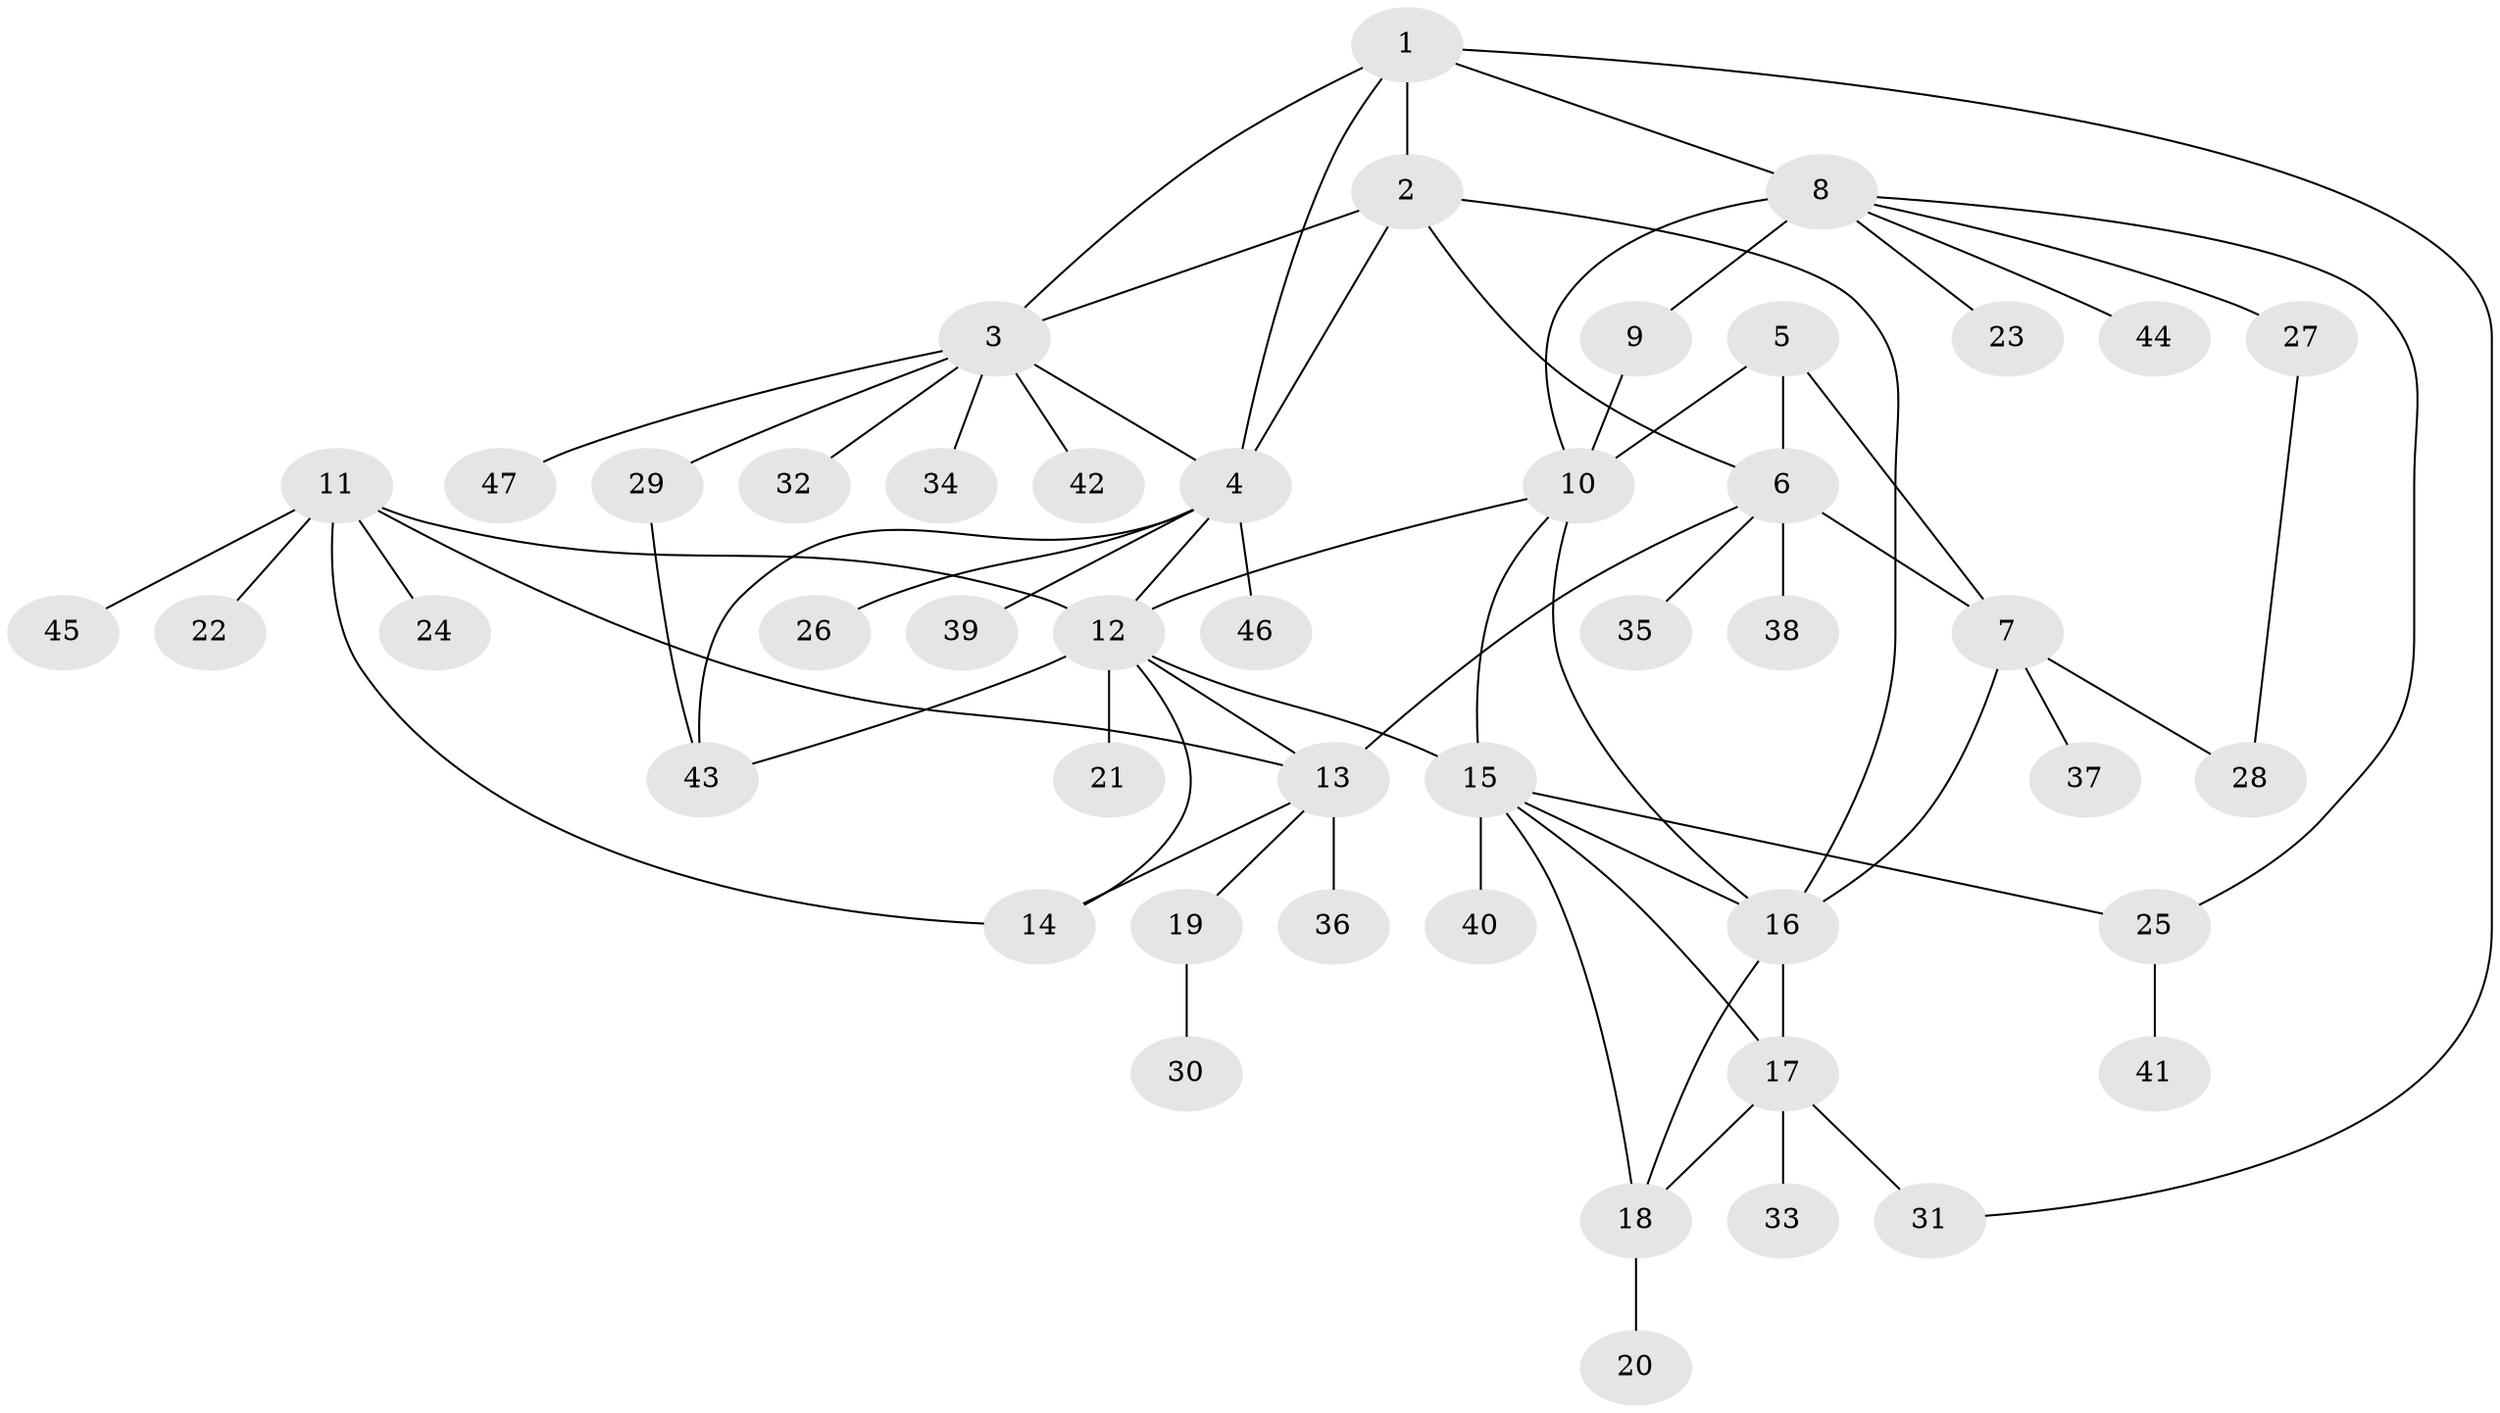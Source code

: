 // original degree distribution, {8: 0.021505376344086023, 5: 0.053763440860215055, 9: 0.053763440860215055, 4: 0.03225806451612903, 6: 0.021505376344086023, 7: 0.03225806451612903, 16: 0.010752688172043012, 3: 0.043010752688172046, 1: 0.6129032258064516, 2: 0.11827956989247312}
// Generated by graph-tools (version 1.1) at 2025/37/03/09/25 02:37:10]
// undirected, 47 vertices, 69 edges
graph export_dot {
graph [start="1"]
  node [color=gray90,style=filled];
  1;
  2;
  3;
  4;
  5;
  6;
  7;
  8;
  9;
  10;
  11;
  12;
  13;
  14;
  15;
  16;
  17;
  18;
  19;
  20;
  21;
  22;
  23;
  24;
  25;
  26;
  27;
  28;
  29;
  30;
  31;
  32;
  33;
  34;
  35;
  36;
  37;
  38;
  39;
  40;
  41;
  42;
  43;
  44;
  45;
  46;
  47;
  1 -- 2 [weight=3.0];
  1 -- 3 [weight=1.0];
  1 -- 4 [weight=1.0];
  1 -- 8 [weight=1.0];
  1 -- 31 [weight=1.0];
  2 -- 3 [weight=1.0];
  2 -- 4 [weight=1.0];
  2 -- 6 [weight=1.0];
  2 -- 16 [weight=1.0];
  3 -- 4 [weight=1.0];
  3 -- 29 [weight=1.0];
  3 -- 32 [weight=1.0];
  3 -- 34 [weight=1.0];
  3 -- 42 [weight=1.0];
  3 -- 47 [weight=1.0];
  4 -- 12 [weight=1.0];
  4 -- 26 [weight=1.0];
  4 -- 39 [weight=1.0];
  4 -- 43 [weight=1.0];
  4 -- 46 [weight=1.0];
  5 -- 6 [weight=1.0];
  5 -- 7 [weight=6.0];
  5 -- 10 [weight=1.0];
  6 -- 7 [weight=2.0];
  6 -- 13 [weight=1.0];
  6 -- 35 [weight=1.0];
  6 -- 38 [weight=1.0];
  7 -- 16 [weight=1.0];
  7 -- 28 [weight=1.0];
  7 -- 37 [weight=1.0];
  8 -- 9 [weight=1.0];
  8 -- 10 [weight=2.0];
  8 -- 23 [weight=1.0];
  8 -- 25 [weight=1.0];
  8 -- 27 [weight=1.0];
  8 -- 44 [weight=1.0];
  9 -- 10 [weight=4.0];
  10 -- 12 [weight=1.0];
  10 -- 15 [weight=1.0];
  10 -- 16 [weight=1.0];
  11 -- 12 [weight=1.0];
  11 -- 13 [weight=1.0];
  11 -- 14 [weight=1.0];
  11 -- 22 [weight=1.0];
  11 -- 24 [weight=1.0];
  11 -- 45 [weight=1.0];
  12 -- 13 [weight=1.0];
  12 -- 14 [weight=1.0];
  12 -- 15 [weight=1.0];
  12 -- 21 [weight=8.0];
  12 -- 43 [weight=1.0];
  13 -- 14 [weight=1.0];
  13 -- 19 [weight=1.0];
  13 -- 36 [weight=1.0];
  15 -- 16 [weight=1.0];
  15 -- 17 [weight=1.0];
  15 -- 18 [weight=1.0];
  15 -- 25 [weight=1.0];
  15 -- 40 [weight=2.0];
  16 -- 17 [weight=1.0];
  16 -- 18 [weight=1.0];
  17 -- 18 [weight=1.0];
  17 -- 31 [weight=2.0];
  17 -- 33 [weight=1.0];
  18 -- 20 [weight=1.0];
  19 -- 30 [weight=1.0];
  25 -- 41 [weight=1.0];
  27 -- 28 [weight=1.0];
  29 -- 43 [weight=1.0];
}
